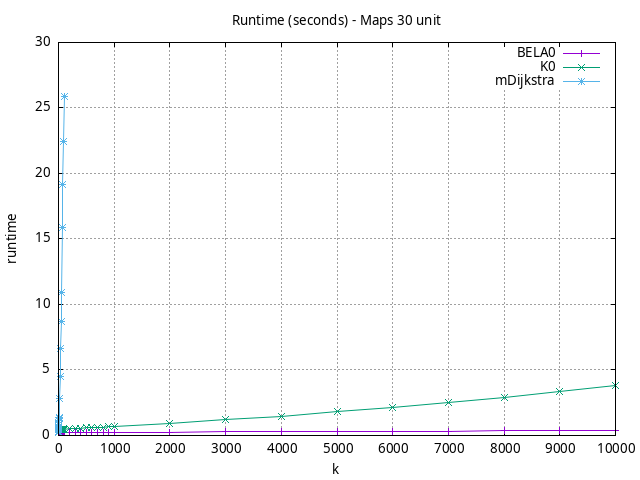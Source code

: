 #!/usr/bin/gnuplot
# -*- coding: utf-8 -*-
#
# results/maps/unit/30/random512-30.brute-force.unit.runtime.gnuplot
#
# Started on 04/07/2024 21:45:49
# Author: Carlos Linares López
set grid
set xlabel "k"
set ylabel "runtime"

set title "Runtime (seconds) - Maps 30 unit"

set terminal png enhanced font "Ariel,10"
set output 'random512-30.brute-force.unit.runtime.png'

plot "-" title "BELA0"      with linesp, "-" title "K0"      with linesp, "-" title "mDijkstra"      with linesp

	1 0.21746947999999997
	2 0.21732170999999997
	3 0.21719399
	4 0.21822868000000004
	5 0.21809612
	6 0.21869645
	7 0.21938176999999995
	8 0.22135589999999997
	9 0.22225748
	10 0.21775358
	20 0.21806441
	30 0.21824825000000003
	40 0.21904394000000005
	50 0.22038308
	60 0.22129198
	70 0.22197855
	80 0.22317213
	90 0.22540020999999996
	100 0.22014404000000007
	200 0.22102376999999998
	300 0.223407
	400 0.22663312999999996
	500 0.22723849999999998
	600 0.22953192000000006
	700 0.23245107
	800 0.23213251000000004
	900 0.23343528000000002
	1000 0.23006984
	2000 0.25012381
	3000 0.27274716
	4000 0.28916328999999996
	5000 0.30615739000000003
	6000 0.32517575
	7000 0.34181981
	8000 0.35314028000000003
	9000 0.37035243
	10000 0.38834362999999994
end
	1 0.46341934
	2 0.46044032
	3 0.46303995
	4 0.46428221000000014
	5 0.46525980999999994
	6 0.46589189999999997
	7 0.46683809
	8 0.46810332999999993
	9 0.46893408999999997
	10 0.4661563
	20 0.46917126000000003
	30 0.4706937599999999
	40 0.47328258000000006
	50 0.47584109000000013
	60 0.47885369
	70 0.48226026
	80 0.48485366999999996
	90 0.48722417000000007
	100 0.4864893500000001
	200 0.51187033
	300 0.54046931
	400 0.5597981200000001
	500 0.5796502
	600 0.60170994
	700 0.6210283299999999
	800 0.64260802
	900 0.66393929
	1000 0.68183984
	2000 0.91682432
	3000 1.1832325
	4000 1.4763070000000003
	5000 1.800319
	6000 2.1492349999999996
	7000 2.5243557
	8000 2.9352795999999994
	9000 3.3796531
	10000 3.846836299999999
end
	1 0.1950899
	2 0.32812942
	3 0.46123662000000004
	4 0.5874936000000001
	5 0.7238271299999998
	6 0.8618403099999999
	7 1.00121459
	8 1.1446349
	9 1.2639623
	10 1.3833308
	20 2.8469892
	30 4.533121500000001
	40 6.614540600000001
	50 8.7073319
	60 10.944664
	70 15.888609
	80 19.131851
	90 22.46444
	100 25.91492
end
